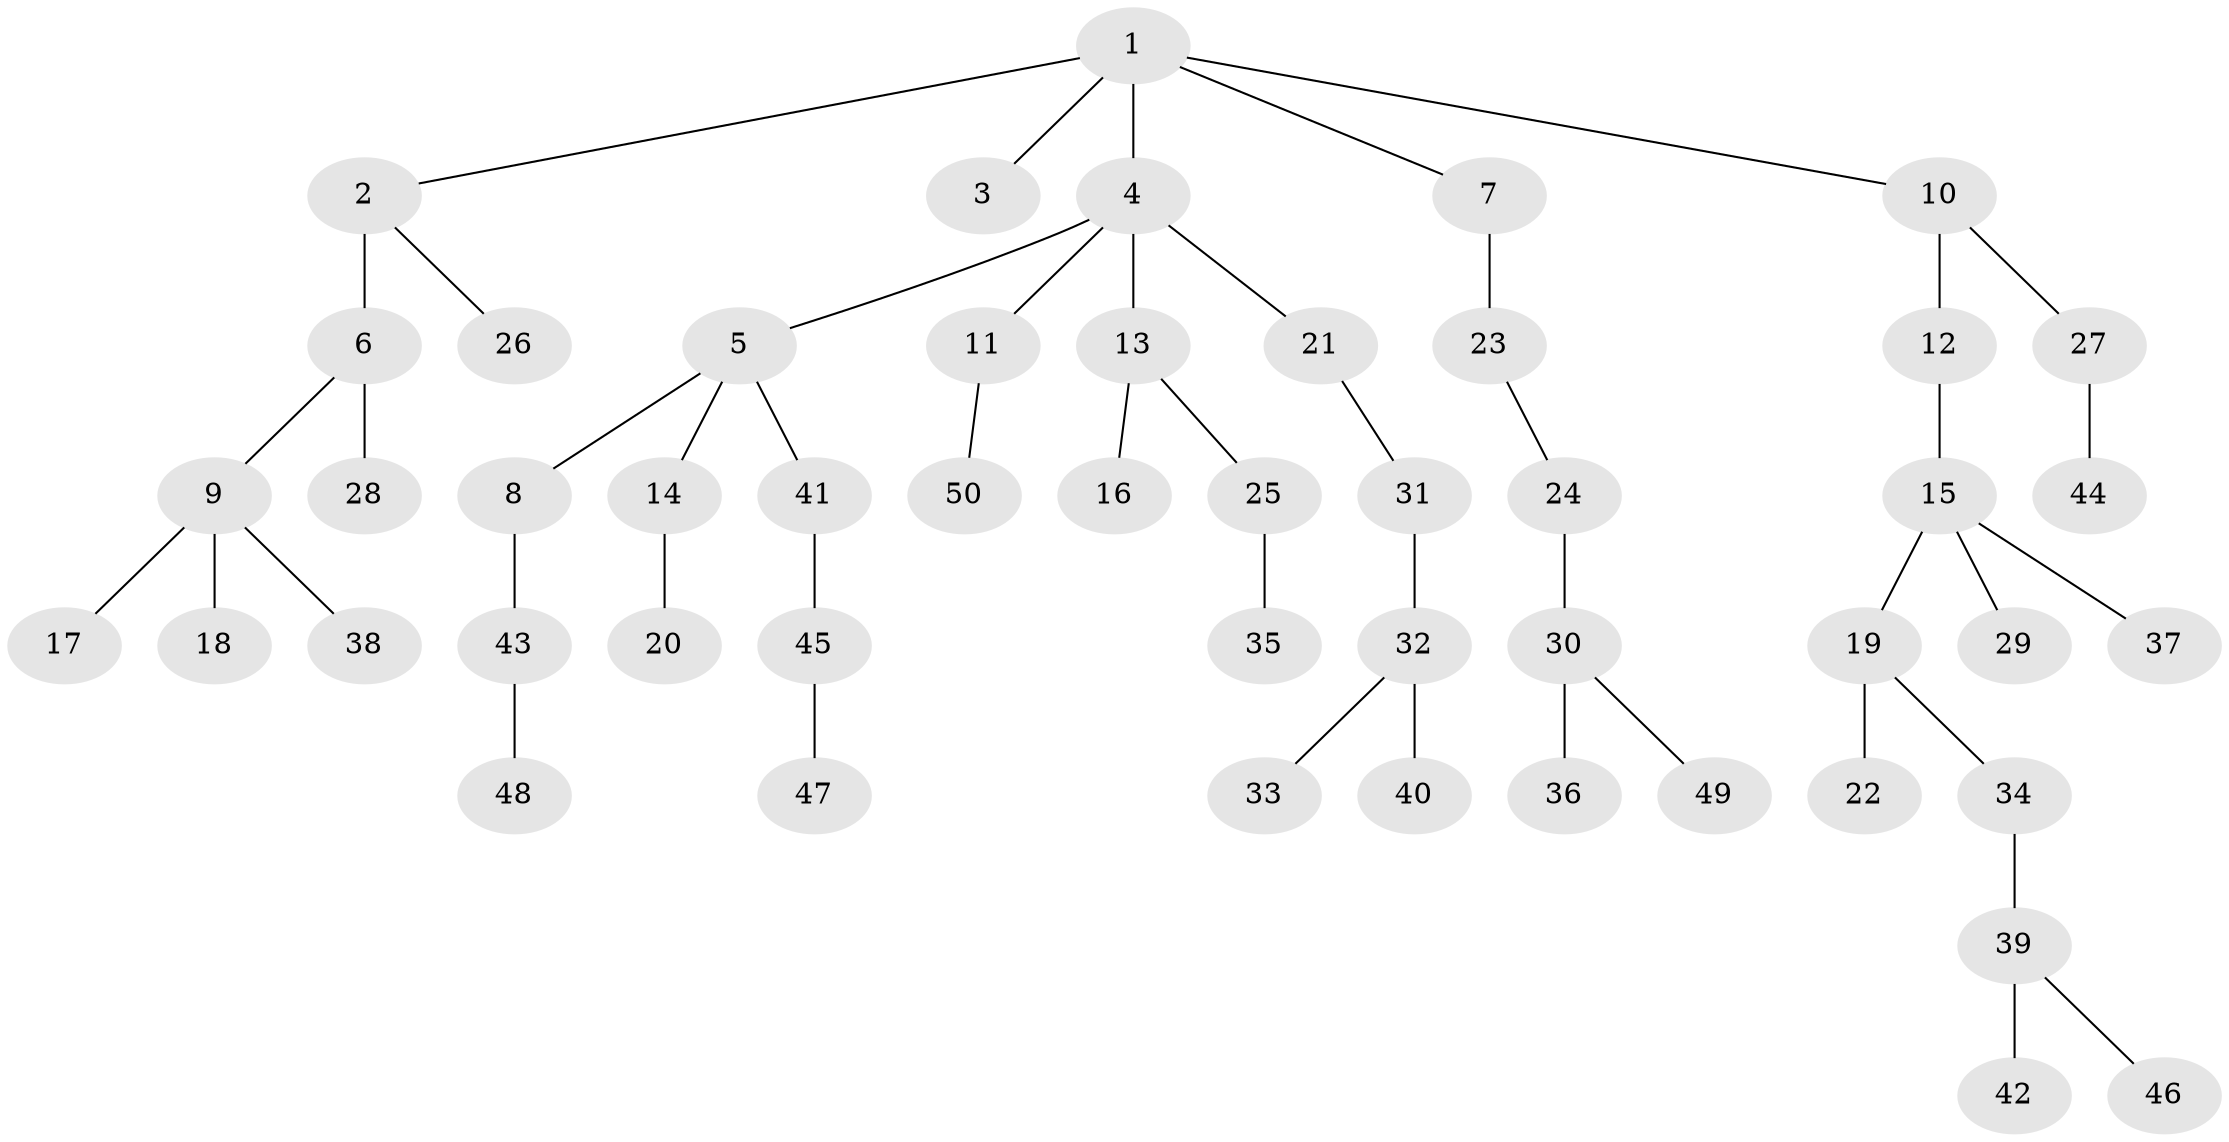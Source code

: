// original degree distribution, {6: 0.03125, 1: 0.5, 5: 0.010416666666666666, 2: 0.21875, 4: 0.08333333333333333, 3: 0.15625}
// Generated by graph-tools (version 1.1) at 2025/36/03/09/25 02:36:48]
// undirected, 50 vertices, 49 edges
graph export_dot {
graph [start="1"]
  node [color=gray90,style=filled];
  1;
  2;
  3;
  4;
  5;
  6;
  7;
  8;
  9;
  10;
  11;
  12;
  13;
  14;
  15;
  16;
  17;
  18;
  19;
  20;
  21;
  22;
  23;
  24;
  25;
  26;
  27;
  28;
  29;
  30;
  31;
  32;
  33;
  34;
  35;
  36;
  37;
  38;
  39;
  40;
  41;
  42;
  43;
  44;
  45;
  46;
  47;
  48;
  49;
  50;
  1 -- 2 [weight=1.0];
  1 -- 3 [weight=1.0];
  1 -- 4 [weight=1.0];
  1 -- 7 [weight=1.0];
  1 -- 10 [weight=1.0];
  2 -- 6 [weight=3.0];
  2 -- 26 [weight=1.0];
  4 -- 5 [weight=1.0];
  4 -- 11 [weight=1.0];
  4 -- 13 [weight=1.0];
  4 -- 21 [weight=1.0];
  5 -- 8 [weight=1.0];
  5 -- 14 [weight=1.0];
  5 -- 41 [weight=1.0];
  6 -- 9 [weight=1.0];
  6 -- 28 [weight=1.0];
  7 -- 23 [weight=2.0];
  8 -- 43 [weight=1.0];
  9 -- 17 [weight=1.0];
  9 -- 18 [weight=3.0];
  9 -- 38 [weight=1.0];
  10 -- 12 [weight=1.0];
  10 -- 27 [weight=1.0];
  11 -- 50 [weight=1.0];
  12 -- 15 [weight=2.0];
  13 -- 16 [weight=1.0];
  13 -- 25 [weight=1.0];
  14 -- 20 [weight=2.0];
  15 -- 19 [weight=1.0];
  15 -- 29 [weight=1.0];
  15 -- 37 [weight=1.0];
  19 -- 22 [weight=1.0];
  19 -- 34 [weight=1.0];
  21 -- 31 [weight=1.0];
  23 -- 24 [weight=1.0];
  24 -- 30 [weight=1.0];
  25 -- 35 [weight=2.0];
  27 -- 44 [weight=1.0];
  30 -- 36 [weight=1.0];
  30 -- 49 [weight=1.0];
  31 -- 32 [weight=1.0];
  32 -- 33 [weight=1.0];
  32 -- 40 [weight=1.0];
  34 -- 39 [weight=1.0];
  39 -- 42 [weight=2.0];
  39 -- 46 [weight=1.0];
  41 -- 45 [weight=1.0];
  43 -- 48 [weight=1.0];
  45 -- 47 [weight=1.0];
}
